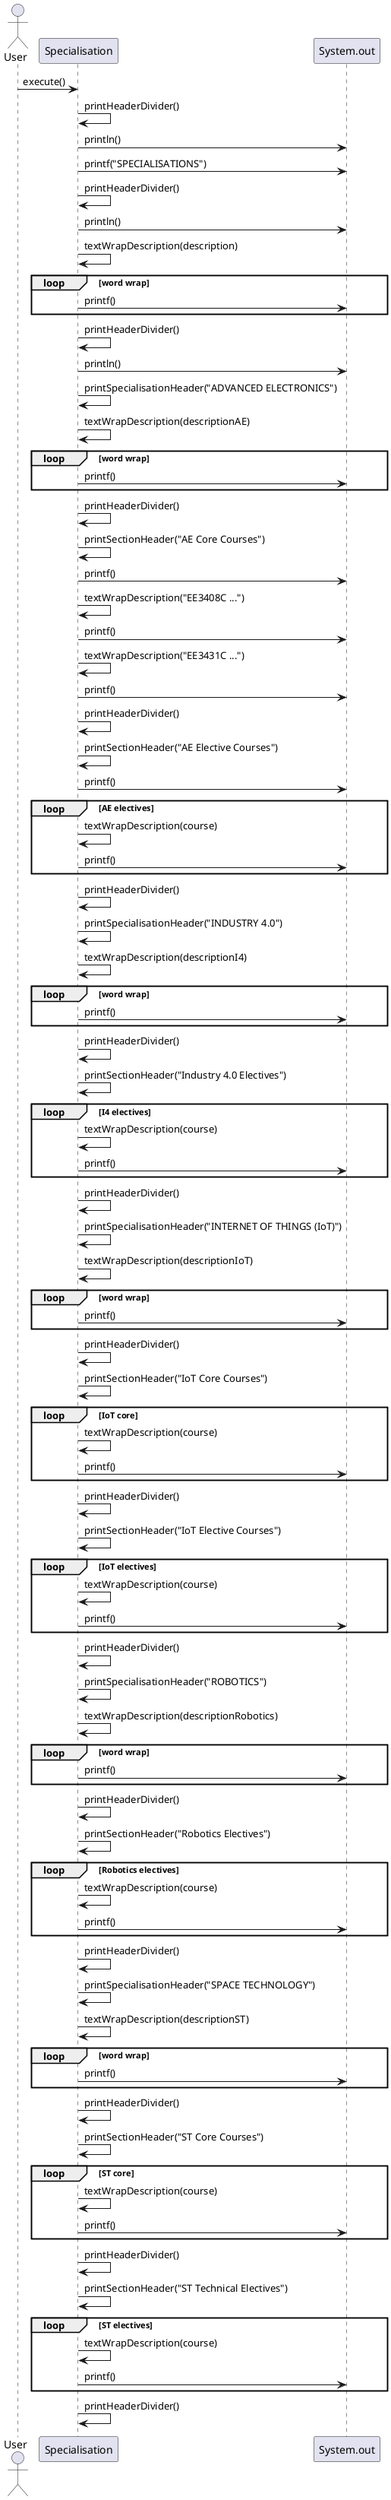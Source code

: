 @startuml
actor User
participant "Specialisation" as Spec
participant "System.out" as Console


User -> Spec : execute()

' --- Introduction Block ---
Spec -> Spec : printHeaderDivider()
Spec -> Console : println()

Spec -> Console : printf("SPECIALISATIONS")
Spec -> Spec : printHeaderDivider()
Spec -> Console : println()

Spec -> Spec : textWrapDescription(description)
loop word wrap
    Spec -> Console : printf()
end
Spec -> Spec : printHeaderDivider()
Spec -> Console : println()

' --- Advanced Electronics ---
Spec -> Spec : printSpecialisationHeader("ADVANCED ELECTRONICS")
Spec -> Spec : textWrapDescription(descriptionAE)
loop word wrap
    Spec -> Console : printf()
end
Spec -> Spec : printHeaderDivider()

Spec -> Spec : printSectionHeader("AE Core Courses")
Spec -> Console : printf()
Spec -> Spec : textWrapDescription("EE3408C ...")
Spec -> Console : printf()
Spec -> Spec : textWrapDescription("EE3431C ...")
Spec -> Console : printf()
Spec -> Spec : printHeaderDivider()

Spec -> Spec : printSectionHeader("AE Elective Courses")
Spec -> Console : printf()
loop AE electives
    Spec -> Spec : textWrapDescription(course)
    Spec -> Console : printf()
end
Spec -> Spec : printHeaderDivider()

' --- Industry 4.0 ---
Spec -> Spec : printSpecialisationHeader("INDUSTRY 4.0")
Spec -> Spec : textWrapDescription(descriptionI4)
loop word wrap
    Spec -> Console : printf()
end
Spec -> Spec : printHeaderDivider()

Spec -> Spec : printSectionHeader("Industry 4.0 Electives")
loop I4 electives
    Spec -> Spec : textWrapDescription(course)
    Spec -> Console : printf()
end
Spec -> Spec : printHeaderDivider()

' --- IoT ---
Spec -> Spec : printSpecialisationHeader("INTERNET OF THINGS (IoT)")
Spec -> Spec : textWrapDescription(descriptionIoT)
loop word wrap
    Spec -> Console : printf()
end
Spec -> Spec : printHeaderDivider()

Spec -> Spec : printSectionHeader("IoT Core Courses")
loop IoT core
    Spec -> Spec : textWrapDescription(course)
    Spec -> Console : printf()
end
Spec -> Spec : printHeaderDivider()

Spec -> Spec : printSectionHeader("IoT Elective Courses")
loop IoT electives
    Spec -> Spec : textWrapDescription(course)
    Spec -> Console : printf()
end
Spec -> Spec : printHeaderDivider()

' --- Robotics ---
Spec -> Spec : printSpecialisationHeader("ROBOTICS")
Spec -> Spec : textWrapDescription(descriptionRobotics)
loop word wrap
    Spec -> Console : printf()
end
Spec -> Spec : printHeaderDivider()

Spec -> Spec : printSectionHeader("Robotics Electives")
loop Robotics electives
    Spec -> Spec : textWrapDescription(course)
    Spec -> Console : printf()
end
Spec -> Spec : printHeaderDivider()

' --- Space Technology ---
Spec -> Spec : printSpecialisationHeader("SPACE TECHNOLOGY")
Spec -> Spec : textWrapDescription(descriptionST)
loop word wrap
    Spec -> Console : printf()
end
Spec -> Spec : printHeaderDivider()

Spec -> Spec : printSectionHeader("ST Core Courses")
loop ST core
    Spec -> Spec : textWrapDescription(course)
    Spec -> Console : printf()
end
Spec -> Spec : printHeaderDivider()

Spec -> Spec : printSectionHeader("ST Technical Electives")
loop ST electives
    Spec -> Spec : textWrapDescription(course)
    Spec -> Console : printf()
end
Spec -> Spec : printHeaderDivider()


@enduml

